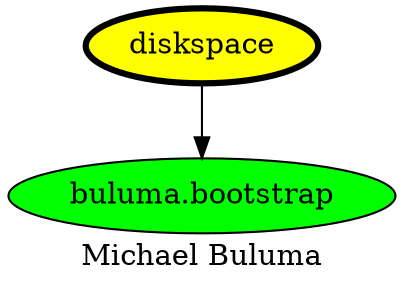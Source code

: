 digraph PhiloDilemma {
  label = "Michael Buluma" ;
  overlap=false
  {
    "diskspace" [fillcolor=yellow style=filled penwidth=3]
    "buluma.bootstrap" [fillcolor=green style=filled]
  }
  "diskspace" -> "buluma.bootstrap"
}
